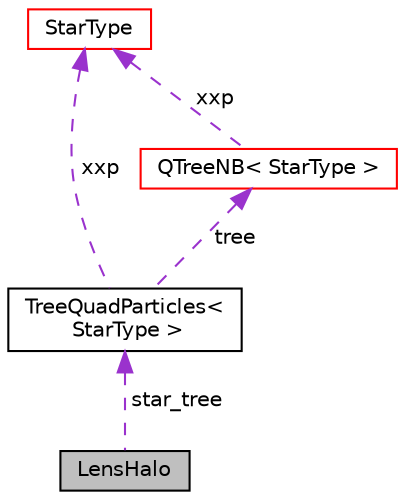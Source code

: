 digraph "LensHalo"
{
 // LATEX_PDF_SIZE
  edge [fontname="Helvetica",fontsize="10",labelfontname="Helvetica",labelfontsize="10"];
  node [fontname="Helvetica",fontsize="10",shape=record];
  Node15 [label="LensHalo",height=0.2,width=0.4,color="black", fillcolor="grey75", style="filled", fontcolor="black",tooltip="A base class for all types of lensing \"halos\" which are any mass distribution that cause lensing."];
  Node16 -> Node15 [dir="back",color="darkorchid3",fontsize="10",style="dashed",label=" star_tree" ,fontname="Helvetica"];
  Node16 [label="TreeQuadParticles\<\l StarType \>",height=0.2,width=0.4,color="black", fillcolor="white", style="filled",URL="$class_tree_quad_particles.html",tooltip=" "];
  Node17 -> Node16 [dir="back",color="darkorchid3",fontsize="10",style="dashed",label=" tree" ,fontname="Helvetica"];
  Node17 [label="QTreeNB\< StarType \>",height=0.2,width=0.4,color="red", fillcolor="white", style="filled",URL="$struct_q_tree_n_b.html",tooltip=" "];
  Node19 -> Node17 [dir="back",color="darkorchid3",fontsize="10",style="dashed",label=" xxp" ,fontname="Helvetica"];
  Node19 [label="StarType",height=0.2,width=0.4,color="red", fillcolor="white", style="filled",URL="$struct_star_type.html",tooltip="Atomic data class for stars with different masses."];
  Node19 -> Node16 [dir="back",color="darkorchid3",fontsize="10",style="dashed",label=" xxp" ,fontname="Helvetica"];
}
